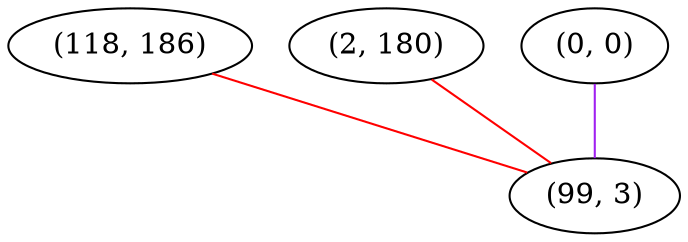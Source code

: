 graph "" {
"(118, 186)";
"(2, 180)";
"(0, 0)";
"(99, 3)";
"(118, 186)" -- "(99, 3)"  [color=red, key=0, weight=1];
"(2, 180)" -- "(99, 3)"  [color=red, key=0, weight=1];
"(0, 0)" -- "(99, 3)"  [color=purple, key=0, weight=4];
}
